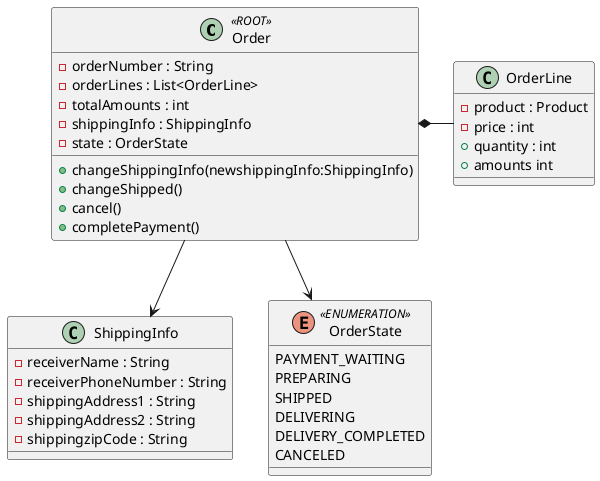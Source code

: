 @startuml
' class

class Order <<ROOT>>{
    - orderNumber : String
    - orderLines : List<OrderLine>
    - totalAmounts : int
    - shippingInfo : ShippingInfo
    - state : OrderState
    + changeShippingInfo(newshippingInfo:ShippingInfo)
    + changeShipped()
    + cancel()
    + completePayment()
}

class OrderLine {
    - product : Product
    - price : int
    + quantity : int
    + amounts int
}

class ShippingInfo {
    - receiverName : String
    - receiverPhoneNumber : String
    - shippingAddress1 : String
    - shippingAddress2 : String
    - shippingzipCode : String
}

enum OrderState <<ENUMERATION>> {
    PAYMENT_WAITING
    PREPARING
    SHIPPED
    DELIVERING
    DELIVERY_COMPLETED
    CANCELED
}

' class relation
Order *- OrderLine
Order --> OrderState
Order --> ShippingInfo
@enduml